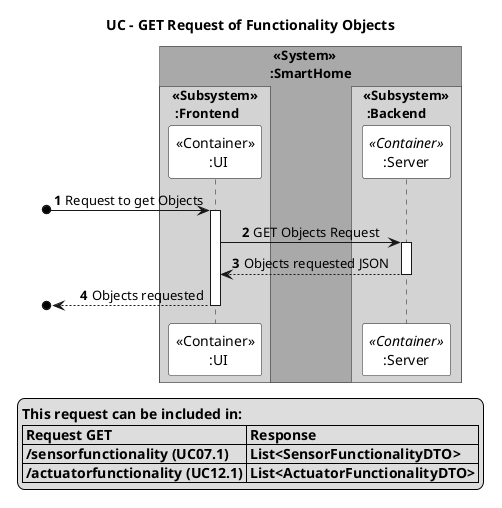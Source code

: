 @startuml
title UC - GET Request of Functionality Objects

skinparam sequenceMessageAlign center
skinparam actorBackgroundColor white
skinparam participantBackgroundColor white
skinparam sequenceReferenceBackgroundColor white
skinparam sequenceReferenceHeaderBackgroundColor white
skinparam sequenceGroupBackgroundColor white


autonumber
!pragma teoz true
box " <<System>>\n:SmartHome" #DarkGrey
box "<<Subsystem>>\n :Frontend" #LightGrey
participant "<<Container>>\n  :UI" as frontend
end box
box "<<Subsystem>>\n :Backend" #LightGrey
  participant ":Server" as server <<Container>>
end box
end box


[o-> frontend: Request to get Objects
activate frontend
frontend -> server: GET Objects Request
activate server
server-->frontend: Objects requested JSON
deactivate server
[o<--frontend: Objects requested
deactivate frontend

legend bottom
 **This request can be included in:**
|= Request GET |= Response |
|= /sensorfunctionality (UC07.1) |= List<SensorFunctionalityDTO> |
|= /actuatorfunctionality (UC12.1) |= List<ActuatorFunctionalityDTO> |
end legend


@enduml